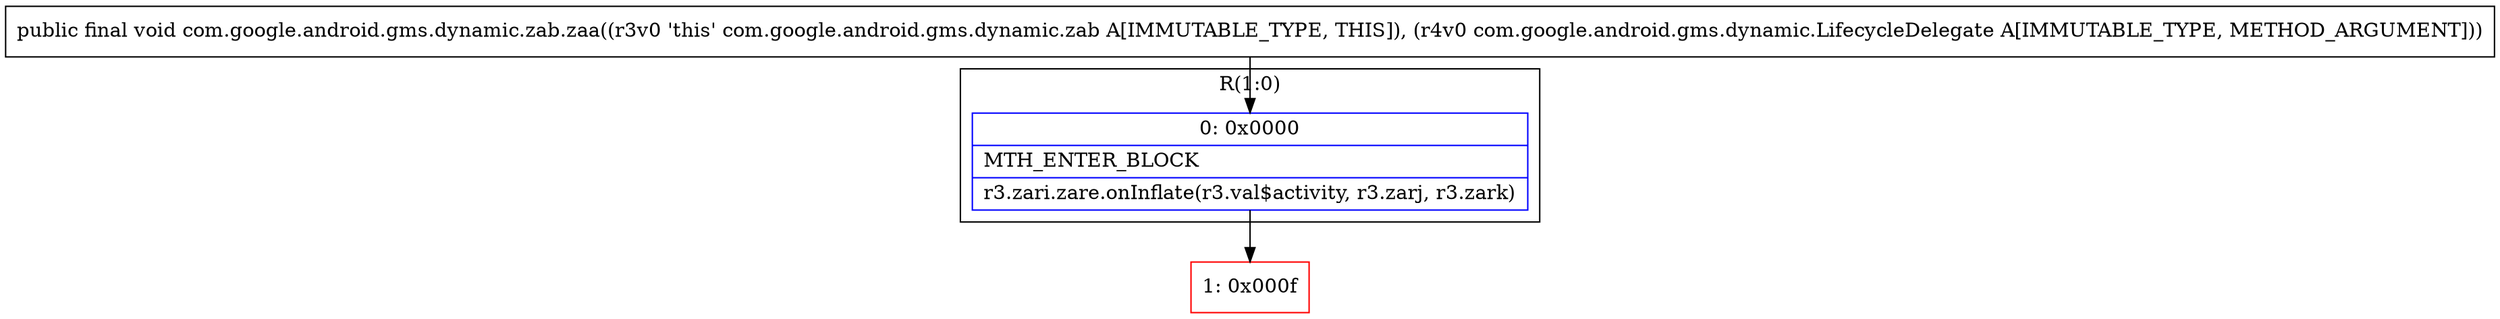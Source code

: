 digraph "CFG forcom.google.android.gms.dynamic.zab.zaa(Lcom\/google\/android\/gms\/dynamic\/LifecycleDelegate;)V" {
subgraph cluster_Region_1888398303 {
label = "R(1:0)";
node [shape=record,color=blue];
Node_0 [shape=record,label="{0\:\ 0x0000|MTH_ENTER_BLOCK\l|r3.zari.zare.onInflate(r3.val$activity, r3.zarj, r3.zark)\l}"];
}
Node_1 [shape=record,color=red,label="{1\:\ 0x000f}"];
MethodNode[shape=record,label="{public final void com.google.android.gms.dynamic.zab.zaa((r3v0 'this' com.google.android.gms.dynamic.zab A[IMMUTABLE_TYPE, THIS]), (r4v0 com.google.android.gms.dynamic.LifecycleDelegate A[IMMUTABLE_TYPE, METHOD_ARGUMENT])) }"];
MethodNode -> Node_0;
Node_0 -> Node_1;
}

